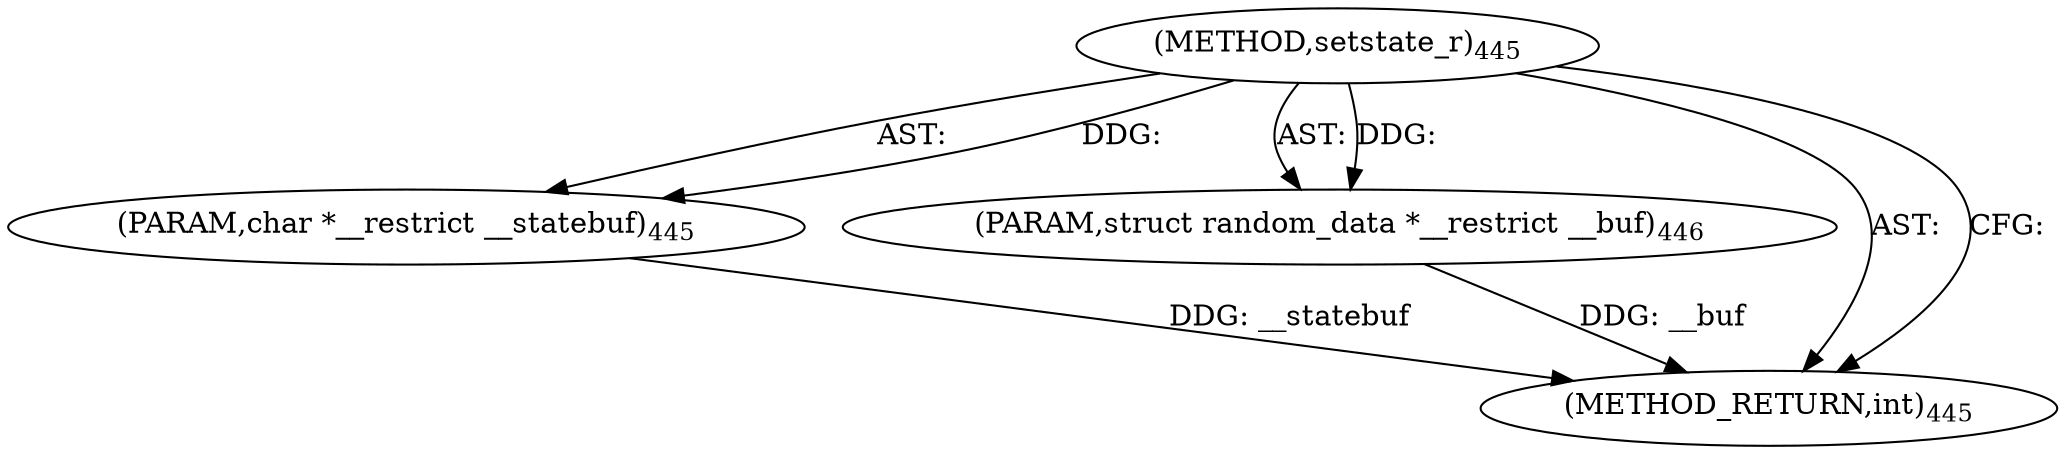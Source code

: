 digraph "setstate_r" {  
"21769" [label = <(METHOD,setstate_r)<SUB>445</SUB>> ]
"21770" [label = <(PARAM,char *__restrict __statebuf)<SUB>445</SUB>> ]
"21771" [label = <(PARAM,struct random_data *__restrict __buf)<SUB>446</SUB>> ]
"21772" [label = <(METHOD_RETURN,int)<SUB>445</SUB>> ]
  "21769" -> "21770"  [ label = "AST: "] 
  "21769" -> "21771"  [ label = "AST: "] 
  "21769" -> "21772"  [ label = "AST: "] 
  "21769" -> "21772"  [ label = "CFG: "] 
  "21770" -> "21772"  [ label = "DDG: __statebuf"] 
  "21771" -> "21772"  [ label = "DDG: __buf"] 
  "21769" -> "21770"  [ label = "DDG: "] 
  "21769" -> "21771"  [ label = "DDG: "] 
}
